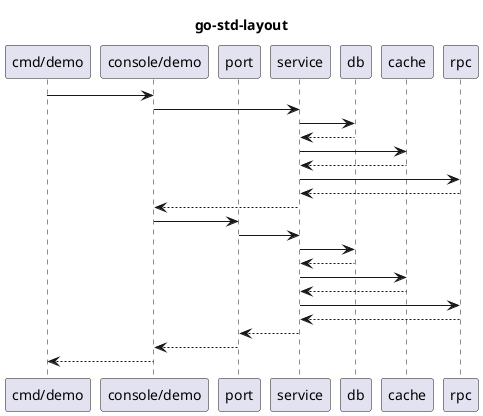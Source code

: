@startuml perfect

participant "cmd/demo"      as cmd
participant "console/demo"  as console
participant "port"          as port
participant "service"       as service
participant "db"            as db
participant "cache"         as cache
participant "rpc"           as rpc

title "go-std-layout"

cmd     ->  console
console ->  service
service ->  db
service <-- db
service ->  cache
service <-- cache
service ->  rpc
service <-- rpc
console <-- service
console ->  port
port    ->  service
service ->  db
service <-- db
service ->  cache
service <-- cache
service ->  rpc
service <-- rpc
port    <-- service
console <-- port
cmd     <-- console

@enduml